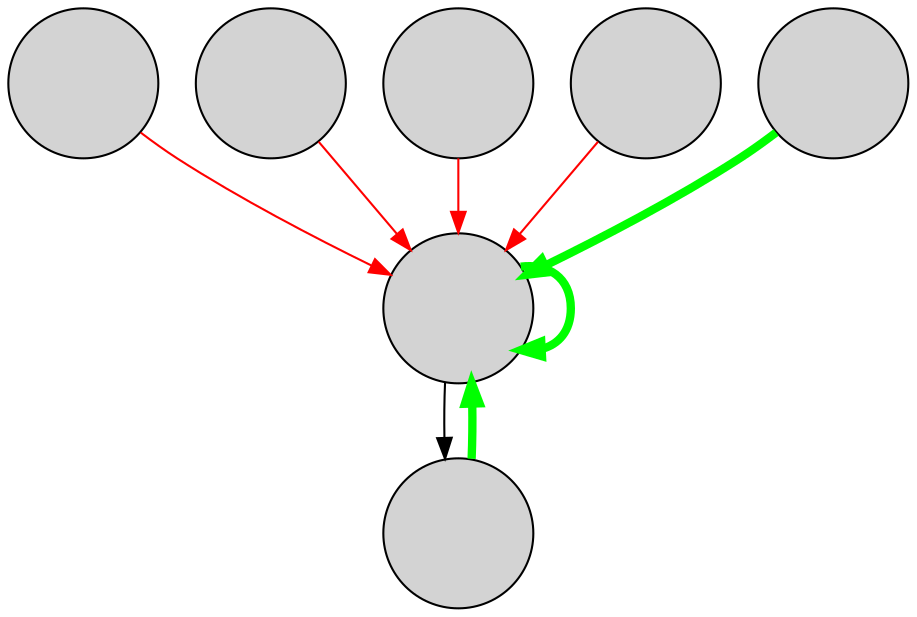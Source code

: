 digraph G {
  node [shape=circle fixedsize=true width=1 height=1 style=filled label="" ]
    fireDr [ image="images/fire.png" ]
    fairyDr [ image="images/fairy.png" ]
    dragonDr [ image="images/dragon.png" ]
    grassDr [ image="images/grass.png" ]
    electricDr [ image="images/electric.png" ]
    waterDr [ image="images/water.png" ]
    iceDr [ image="images/ice.png" ]
  dragonDr -> dragonDr [ color=green penwidth=4 ]
  dragonDr -> fairyDr [ color=black ]
  fairyDr -> dragonDr [ color=green penwidth=4 ]
  fireDr -> dragonDr [ color=red ]
  waterDr -> dragonDr [ color=red ]
  grassDr -> dragonDr [ color=red ]
  electricDr -> dragonDr [ color=red ]
  iceDr -> dragonDr [ color=green penwidth=4 ]
}
